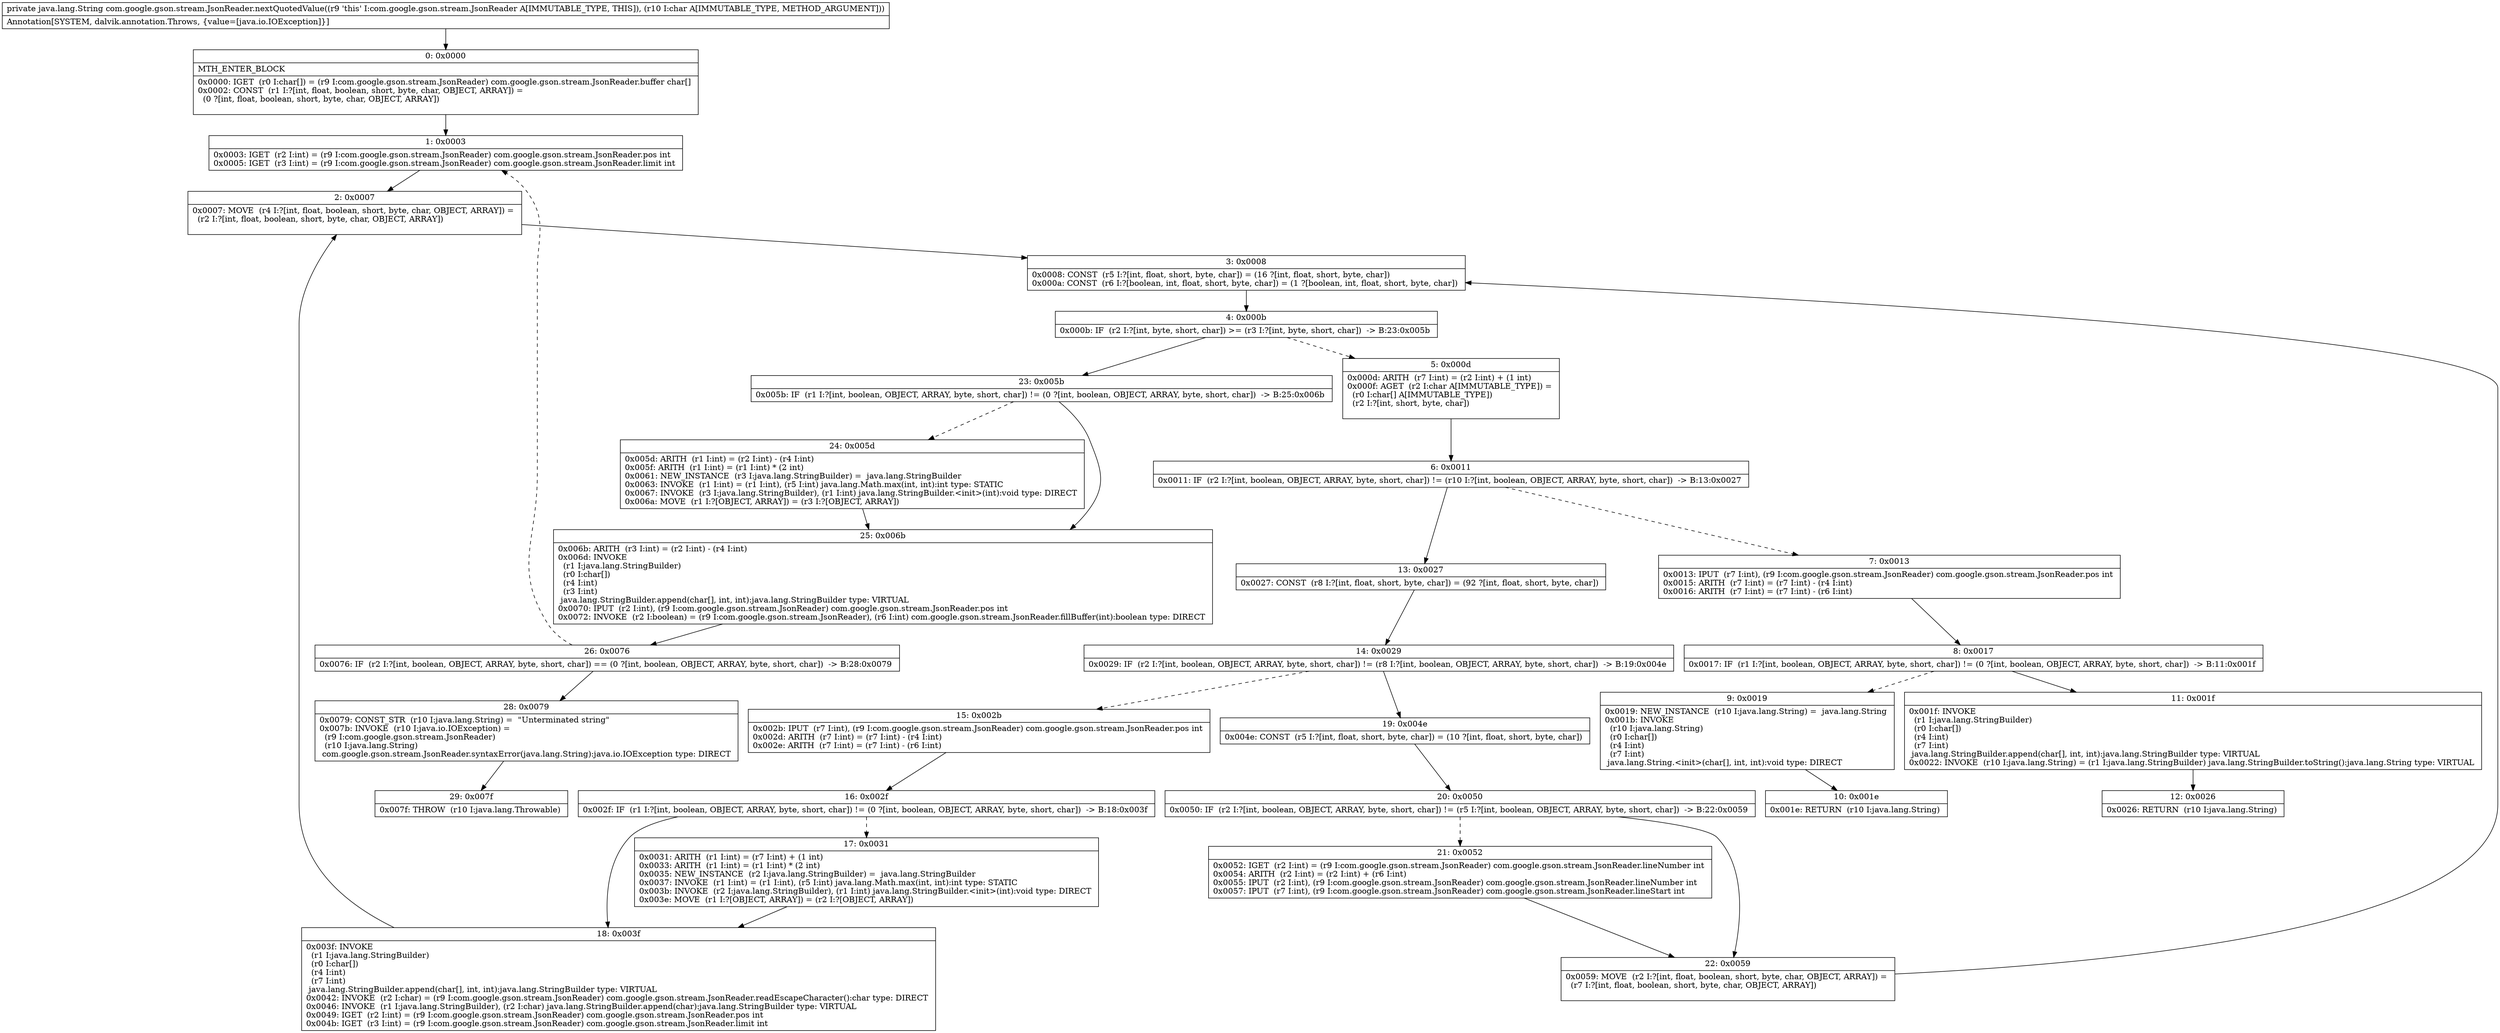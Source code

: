 digraph "CFG forcom.google.gson.stream.JsonReader.nextQuotedValue(C)Ljava\/lang\/String;" {
Node_0 [shape=record,label="{0\:\ 0x0000|MTH_ENTER_BLOCK\l|0x0000: IGET  (r0 I:char[]) = (r9 I:com.google.gson.stream.JsonReader) com.google.gson.stream.JsonReader.buffer char[] \l0x0002: CONST  (r1 I:?[int, float, boolean, short, byte, char, OBJECT, ARRAY]) = \l  (0 ?[int, float, boolean, short, byte, char, OBJECT, ARRAY])\l \l}"];
Node_1 [shape=record,label="{1\:\ 0x0003|0x0003: IGET  (r2 I:int) = (r9 I:com.google.gson.stream.JsonReader) com.google.gson.stream.JsonReader.pos int \l0x0005: IGET  (r3 I:int) = (r9 I:com.google.gson.stream.JsonReader) com.google.gson.stream.JsonReader.limit int \l}"];
Node_2 [shape=record,label="{2\:\ 0x0007|0x0007: MOVE  (r4 I:?[int, float, boolean, short, byte, char, OBJECT, ARRAY]) = \l  (r2 I:?[int, float, boolean, short, byte, char, OBJECT, ARRAY])\l \l}"];
Node_3 [shape=record,label="{3\:\ 0x0008|0x0008: CONST  (r5 I:?[int, float, short, byte, char]) = (16 ?[int, float, short, byte, char]) \l0x000a: CONST  (r6 I:?[boolean, int, float, short, byte, char]) = (1 ?[boolean, int, float, short, byte, char]) \l}"];
Node_4 [shape=record,label="{4\:\ 0x000b|0x000b: IF  (r2 I:?[int, byte, short, char]) \>= (r3 I:?[int, byte, short, char])  \-\> B:23:0x005b \l}"];
Node_5 [shape=record,label="{5\:\ 0x000d|0x000d: ARITH  (r7 I:int) = (r2 I:int) + (1 int) \l0x000f: AGET  (r2 I:char A[IMMUTABLE_TYPE]) = \l  (r0 I:char[] A[IMMUTABLE_TYPE])\l  (r2 I:?[int, short, byte, char])\l \l}"];
Node_6 [shape=record,label="{6\:\ 0x0011|0x0011: IF  (r2 I:?[int, boolean, OBJECT, ARRAY, byte, short, char]) != (r10 I:?[int, boolean, OBJECT, ARRAY, byte, short, char])  \-\> B:13:0x0027 \l}"];
Node_7 [shape=record,label="{7\:\ 0x0013|0x0013: IPUT  (r7 I:int), (r9 I:com.google.gson.stream.JsonReader) com.google.gson.stream.JsonReader.pos int \l0x0015: ARITH  (r7 I:int) = (r7 I:int) \- (r4 I:int) \l0x0016: ARITH  (r7 I:int) = (r7 I:int) \- (r6 I:int) \l}"];
Node_8 [shape=record,label="{8\:\ 0x0017|0x0017: IF  (r1 I:?[int, boolean, OBJECT, ARRAY, byte, short, char]) != (0 ?[int, boolean, OBJECT, ARRAY, byte, short, char])  \-\> B:11:0x001f \l}"];
Node_9 [shape=record,label="{9\:\ 0x0019|0x0019: NEW_INSTANCE  (r10 I:java.lang.String) =  java.lang.String \l0x001b: INVOKE  \l  (r10 I:java.lang.String)\l  (r0 I:char[])\l  (r4 I:int)\l  (r7 I:int)\l java.lang.String.\<init\>(char[], int, int):void type: DIRECT \l}"];
Node_10 [shape=record,label="{10\:\ 0x001e|0x001e: RETURN  (r10 I:java.lang.String) \l}"];
Node_11 [shape=record,label="{11\:\ 0x001f|0x001f: INVOKE  \l  (r1 I:java.lang.StringBuilder)\l  (r0 I:char[])\l  (r4 I:int)\l  (r7 I:int)\l java.lang.StringBuilder.append(char[], int, int):java.lang.StringBuilder type: VIRTUAL \l0x0022: INVOKE  (r10 I:java.lang.String) = (r1 I:java.lang.StringBuilder) java.lang.StringBuilder.toString():java.lang.String type: VIRTUAL \l}"];
Node_12 [shape=record,label="{12\:\ 0x0026|0x0026: RETURN  (r10 I:java.lang.String) \l}"];
Node_13 [shape=record,label="{13\:\ 0x0027|0x0027: CONST  (r8 I:?[int, float, short, byte, char]) = (92 ?[int, float, short, byte, char]) \l}"];
Node_14 [shape=record,label="{14\:\ 0x0029|0x0029: IF  (r2 I:?[int, boolean, OBJECT, ARRAY, byte, short, char]) != (r8 I:?[int, boolean, OBJECT, ARRAY, byte, short, char])  \-\> B:19:0x004e \l}"];
Node_15 [shape=record,label="{15\:\ 0x002b|0x002b: IPUT  (r7 I:int), (r9 I:com.google.gson.stream.JsonReader) com.google.gson.stream.JsonReader.pos int \l0x002d: ARITH  (r7 I:int) = (r7 I:int) \- (r4 I:int) \l0x002e: ARITH  (r7 I:int) = (r7 I:int) \- (r6 I:int) \l}"];
Node_16 [shape=record,label="{16\:\ 0x002f|0x002f: IF  (r1 I:?[int, boolean, OBJECT, ARRAY, byte, short, char]) != (0 ?[int, boolean, OBJECT, ARRAY, byte, short, char])  \-\> B:18:0x003f \l}"];
Node_17 [shape=record,label="{17\:\ 0x0031|0x0031: ARITH  (r1 I:int) = (r7 I:int) + (1 int) \l0x0033: ARITH  (r1 I:int) = (r1 I:int) * (2 int) \l0x0035: NEW_INSTANCE  (r2 I:java.lang.StringBuilder) =  java.lang.StringBuilder \l0x0037: INVOKE  (r1 I:int) = (r1 I:int), (r5 I:int) java.lang.Math.max(int, int):int type: STATIC \l0x003b: INVOKE  (r2 I:java.lang.StringBuilder), (r1 I:int) java.lang.StringBuilder.\<init\>(int):void type: DIRECT \l0x003e: MOVE  (r1 I:?[OBJECT, ARRAY]) = (r2 I:?[OBJECT, ARRAY]) \l}"];
Node_18 [shape=record,label="{18\:\ 0x003f|0x003f: INVOKE  \l  (r1 I:java.lang.StringBuilder)\l  (r0 I:char[])\l  (r4 I:int)\l  (r7 I:int)\l java.lang.StringBuilder.append(char[], int, int):java.lang.StringBuilder type: VIRTUAL \l0x0042: INVOKE  (r2 I:char) = (r9 I:com.google.gson.stream.JsonReader) com.google.gson.stream.JsonReader.readEscapeCharacter():char type: DIRECT \l0x0046: INVOKE  (r1 I:java.lang.StringBuilder), (r2 I:char) java.lang.StringBuilder.append(char):java.lang.StringBuilder type: VIRTUAL \l0x0049: IGET  (r2 I:int) = (r9 I:com.google.gson.stream.JsonReader) com.google.gson.stream.JsonReader.pos int \l0x004b: IGET  (r3 I:int) = (r9 I:com.google.gson.stream.JsonReader) com.google.gson.stream.JsonReader.limit int \l}"];
Node_19 [shape=record,label="{19\:\ 0x004e|0x004e: CONST  (r5 I:?[int, float, short, byte, char]) = (10 ?[int, float, short, byte, char]) \l}"];
Node_20 [shape=record,label="{20\:\ 0x0050|0x0050: IF  (r2 I:?[int, boolean, OBJECT, ARRAY, byte, short, char]) != (r5 I:?[int, boolean, OBJECT, ARRAY, byte, short, char])  \-\> B:22:0x0059 \l}"];
Node_21 [shape=record,label="{21\:\ 0x0052|0x0052: IGET  (r2 I:int) = (r9 I:com.google.gson.stream.JsonReader) com.google.gson.stream.JsonReader.lineNumber int \l0x0054: ARITH  (r2 I:int) = (r2 I:int) + (r6 I:int) \l0x0055: IPUT  (r2 I:int), (r9 I:com.google.gson.stream.JsonReader) com.google.gson.stream.JsonReader.lineNumber int \l0x0057: IPUT  (r7 I:int), (r9 I:com.google.gson.stream.JsonReader) com.google.gson.stream.JsonReader.lineStart int \l}"];
Node_22 [shape=record,label="{22\:\ 0x0059|0x0059: MOVE  (r2 I:?[int, float, boolean, short, byte, char, OBJECT, ARRAY]) = \l  (r7 I:?[int, float, boolean, short, byte, char, OBJECT, ARRAY])\l \l}"];
Node_23 [shape=record,label="{23\:\ 0x005b|0x005b: IF  (r1 I:?[int, boolean, OBJECT, ARRAY, byte, short, char]) != (0 ?[int, boolean, OBJECT, ARRAY, byte, short, char])  \-\> B:25:0x006b \l}"];
Node_24 [shape=record,label="{24\:\ 0x005d|0x005d: ARITH  (r1 I:int) = (r2 I:int) \- (r4 I:int) \l0x005f: ARITH  (r1 I:int) = (r1 I:int) * (2 int) \l0x0061: NEW_INSTANCE  (r3 I:java.lang.StringBuilder) =  java.lang.StringBuilder \l0x0063: INVOKE  (r1 I:int) = (r1 I:int), (r5 I:int) java.lang.Math.max(int, int):int type: STATIC \l0x0067: INVOKE  (r3 I:java.lang.StringBuilder), (r1 I:int) java.lang.StringBuilder.\<init\>(int):void type: DIRECT \l0x006a: MOVE  (r1 I:?[OBJECT, ARRAY]) = (r3 I:?[OBJECT, ARRAY]) \l}"];
Node_25 [shape=record,label="{25\:\ 0x006b|0x006b: ARITH  (r3 I:int) = (r2 I:int) \- (r4 I:int) \l0x006d: INVOKE  \l  (r1 I:java.lang.StringBuilder)\l  (r0 I:char[])\l  (r4 I:int)\l  (r3 I:int)\l java.lang.StringBuilder.append(char[], int, int):java.lang.StringBuilder type: VIRTUAL \l0x0070: IPUT  (r2 I:int), (r9 I:com.google.gson.stream.JsonReader) com.google.gson.stream.JsonReader.pos int \l0x0072: INVOKE  (r2 I:boolean) = (r9 I:com.google.gson.stream.JsonReader), (r6 I:int) com.google.gson.stream.JsonReader.fillBuffer(int):boolean type: DIRECT \l}"];
Node_26 [shape=record,label="{26\:\ 0x0076|0x0076: IF  (r2 I:?[int, boolean, OBJECT, ARRAY, byte, short, char]) == (0 ?[int, boolean, OBJECT, ARRAY, byte, short, char])  \-\> B:28:0x0079 \l}"];
Node_28 [shape=record,label="{28\:\ 0x0079|0x0079: CONST_STR  (r10 I:java.lang.String) =  \"Unterminated string\" \l0x007b: INVOKE  (r10 I:java.io.IOException) = \l  (r9 I:com.google.gson.stream.JsonReader)\l  (r10 I:java.lang.String)\l com.google.gson.stream.JsonReader.syntaxError(java.lang.String):java.io.IOException type: DIRECT \l}"];
Node_29 [shape=record,label="{29\:\ 0x007f|0x007f: THROW  (r10 I:java.lang.Throwable) \l}"];
MethodNode[shape=record,label="{private java.lang.String com.google.gson.stream.JsonReader.nextQuotedValue((r9 'this' I:com.google.gson.stream.JsonReader A[IMMUTABLE_TYPE, THIS]), (r10 I:char A[IMMUTABLE_TYPE, METHOD_ARGUMENT]))  | Annotation[SYSTEM, dalvik.annotation.Throws, \{value=[java.io.IOException]\}]\l}"];
MethodNode -> Node_0;
Node_0 -> Node_1;
Node_1 -> Node_2;
Node_2 -> Node_3;
Node_3 -> Node_4;
Node_4 -> Node_5[style=dashed];
Node_4 -> Node_23;
Node_5 -> Node_6;
Node_6 -> Node_7[style=dashed];
Node_6 -> Node_13;
Node_7 -> Node_8;
Node_8 -> Node_9[style=dashed];
Node_8 -> Node_11;
Node_9 -> Node_10;
Node_11 -> Node_12;
Node_13 -> Node_14;
Node_14 -> Node_15[style=dashed];
Node_14 -> Node_19;
Node_15 -> Node_16;
Node_16 -> Node_17[style=dashed];
Node_16 -> Node_18;
Node_17 -> Node_18;
Node_18 -> Node_2;
Node_19 -> Node_20;
Node_20 -> Node_21[style=dashed];
Node_20 -> Node_22;
Node_21 -> Node_22;
Node_22 -> Node_3;
Node_23 -> Node_24[style=dashed];
Node_23 -> Node_25;
Node_24 -> Node_25;
Node_25 -> Node_26;
Node_26 -> Node_28;
Node_26 -> Node_1[style=dashed];
Node_28 -> Node_29;
}

